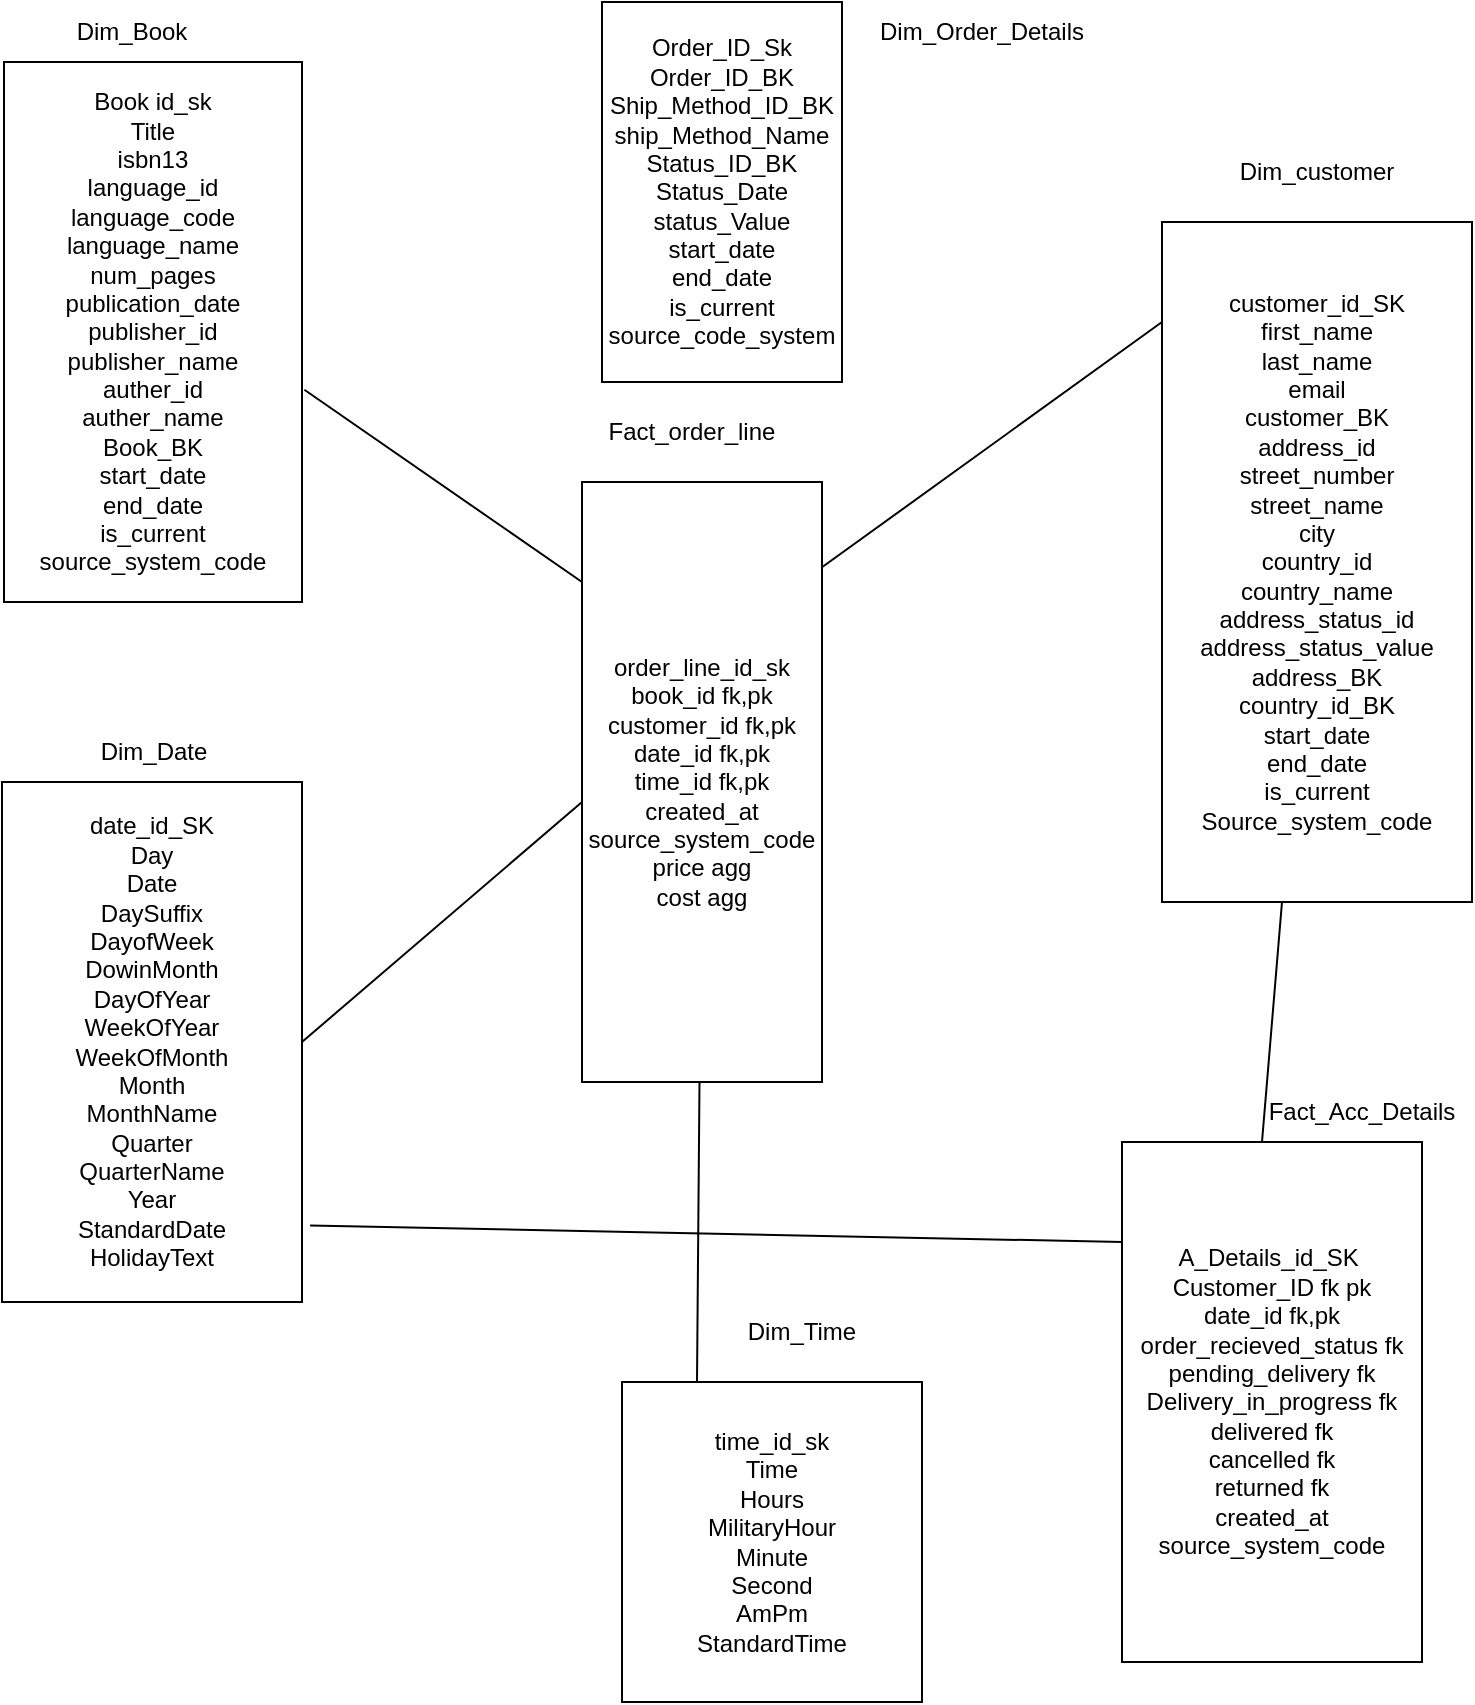 <mxfile version="22.1.16" type="device">
  <diagram id="Kibbm89MYtBQCunmfWjS" name="Page-1">
    <mxGraphModel dx="1050" dy="621" grid="1" gridSize="10" guides="1" tooltips="1" connect="1" arrows="1" fold="1" page="1" pageScale="1" pageWidth="850" pageHeight="1100" math="0" shadow="0">
      <root>
        <mxCell id="0" />
        <mxCell id="1" parent="0" />
        <mxCell id="Jj2zG8NYuNo65uTK0jMx-1" value="customer_id_SK&lt;br&gt;first_name&lt;br&gt;last_name&lt;br&gt;email&lt;br&gt;customer_BK&lt;br&gt;address_id&lt;br&gt;street_number&lt;br&gt;street_name&lt;br&gt;city&lt;br&gt;country_id&lt;br&gt;country_name&lt;br&gt;address_status_id&lt;br&gt;address_status_value&lt;br&gt;address_BK&lt;br&gt;country_id_BK&lt;br&gt;start_date&lt;br&gt;end_date&lt;br&gt;is_current&lt;br&gt;Source_system_code" style="rounded=0;whiteSpace=wrap;html=1;" parent="1" vertex="1">
          <mxGeometry x="630" y="120" width="155" height="340" as="geometry" />
        </mxCell>
        <mxCell id="Jj2zG8NYuNo65uTK0jMx-4" value="Book id_sk&lt;br&gt;Title&lt;br&gt;isbn13&lt;br&gt;language_id&lt;br&gt;language_code&lt;br&gt;language_name&lt;br&gt;num_pages&lt;br&gt;publication_date&lt;br&gt;publisher_id&lt;br&gt;publisher_name&lt;br&gt;auther_id&lt;br&gt;auther_name&lt;br&gt;Book_BK&lt;br&gt;start_date&lt;br&gt;end_date&lt;br&gt;is_current&lt;br&gt;source_system_code" style="rounded=0;whiteSpace=wrap;html=1;" parent="1" vertex="1">
          <mxGeometry x="51" y="40" width="149" height="270" as="geometry" />
        </mxCell>
        <mxCell id="s7SS1rhbXbtd8Jg8UhQB-1" value="Dim_customer" style="text;html=1;strokeColor=none;fillColor=none;align=center;verticalAlign=middle;whiteSpace=wrap;rounded=0;" parent="1" vertex="1">
          <mxGeometry x="670" y="80" width="75" height="30" as="geometry" />
        </mxCell>
        <mxCell id="s7SS1rhbXbtd8Jg8UhQB-2" value="Dim_Book" style="text;html=1;strokeColor=none;fillColor=none;align=center;verticalAlign=middle;whiteSpace=wrap;rounded=0;" parent="1" vertex="1">
          <mxGeometry x="85" y="10" width="60" height="30" as="geometry" />
        </mxCell>
        <mxCell id="s7SS1rhbXbtd8Jg8UhQB-4" value="order_line_id_sk&lt;br&gt;book_id fk,pk&lt;br&gt;customer_id fk,pk&lt;br&gt;date_id fk,pk&lt;br&gt;time_id fk,pk&lt;br&gt;created_at&lt;br&gt;source_system_code&lt;br&gt;price agg&lt;br&gt;cost agg" style="rounded=0;whiteSpace=wrap;html=1;" parent="1" vertex="1">
          <mxGeometry x="340" y="250" width="120" height="300" as="geometry" />
        </mxCell>
        <mxCell id="s7SS1rhbXbtd8Jg8UhQB-5" value="date_id_SK&lt;br&gt;Day&lt;br&gt;Date&lt;br&gt;DaySuffix&lt;br&gt;DayofWeek&lt;br&gt;DowinMonth&lt;br&gt;DayOfYear&lt;br&gt;WeekOfYear&lt;br&gt;WeekOfMonth&lt;br&gt;Month&lt;br&gt;MonthName&lt;br&gt;Quarter&lt;br&gt;QuarterName&lt;br&gt;Year&lt;br&gt;StandardDate&lt;br&gt;HolidayText&lt;br&gt;" style="rounded=0;whiteSpace=wrap;html=1;" parent="1" vertex="1">
          <mxGeometry x="50" y="400" width="150" height="260" as="geometry" />
        </mxCell>
        <mxCell id="s7SS1rhbXbtd8Jg8UhQB-6" value="Fact_order_line" style="text;html=1;strokeColor=none;fillColor=none;align=center;verticalAlign=middle;whiteSpace=wrap;rounded=0;" parent="1" vertex="1">
          <mxGeometry x="350" y="210" width="90" height="30" as="geometry" />
        </mxCell>
        <mxCell id="s7SS1rhbXbtd8Jg8UhQB-7" value="Dim_Date" style="text;html=1;strokeColor=none;fillColor=none;align=center;verticalAlign=middle;whiteSpace=wrap;rounded=0;" parent="1" vertex="1">
          <mxGeometry x="96" y="370" width="60" height="30" as="geometry" />
        </mxCell>
        <mxCell id="s7SS1rhbXbtd8Jg8UhQB-8" value="time_id_sk&lt;br&gt;Time&lt;br&gt;Hours&lt;br&gt;MilitaryHour&lt;br&gt;Minute&lt;br&gt;Second&lt;br&gt;AmPm&lt;br&gt;StandardTime" style="rounded=0;whiteSpace=wrap;html=1;" parent="1" vertex="1">
          <mxGeometry x="360" y="700" width="150" height="160" as="geometry" />
        </mxCell>
        <mxCell id="s7SS1rhbXbtd8Jg8UhQB-9" value="Dim_Time" style="text;html=1;strokeColor=none;fillColor=none;align=center;verticalAlign=middle;whiteSpace=wrap;rounded=0;" parent="1" vertex="1">
          <mxGeometry x="420" y="660" width="60" height="30" as="geometry" />
        </mxCell>
        <mxCell id="s7SS1rhbXbtd8Jg8UhQB-13" value="" style="endArrow=none;html=1;rounded=0;exitX=0.997;exitY=0.143;exitDx=0;exitDy=0;exitPerimeter=0;" parent="1" source="s7SS1rhbXbtd8Jg8UhQB-4" edge="1">
          <mxGeometry width="50" height="50" relative="1" as="geometry">
            <mxPoint x="580" y="220" as="sourcePoint" />
            <mxPoint x="630" y="170" as="targetPoint" />
          </mxGeometry>
        </mxCell>
        <mxCell id="s7SS1rhbXbtd8Jg8UhQB-14" value="" style="endArrow=none;html=1;rounded=0;exitX=1.008;exitY=0.607;exitDx=0;exitDy=0;exitPerimeter=0;" parent="1" source="Jj2zG8NYuNo65uTK0jMx-4" edge="1">
          <mxGeometry width="50" height="50" relative="1" as="geometry">
            <mxPoint x="290" y="350" as="sourcePoint" />
            <mxPoint x="340" y="300" as="targetPoint" />
          </mxGeometry>
        </mxCell>
        <mxCell id="s7SS1rhbXbtd8Jg8UhQB-15" value="" style="endArrow=none;html=1;rounded=0;exitX=1;exitY=0.5;exitDx=0;exitDy=0;" parent="1" source="s7SS1rhbXbtd8Jg8UhQB-5" edge="1">
          <mxGeometry width="50" height="50" relative="1" as="geometry">
            <mxPoint x="290" y="460" as="sourcePoint" />
            <mxPoint x="340" y="410" as="targetPoint" />
          </mxGeometry>
        </mxCell>
        <mxCell id="s7SS1rhbXbtd8Jg8UhQB-16" value="" style="endArrow=none;html=1;rounded=0;exitX=0.25;exitY=0;exitDx=0;exitDy=0;" parent="1" source="s7SS1rhbXbtd8Jg8UhQB-8" target="s7SS1rhbXbtd8Jg8UhQB-4" edge="1">
          <mxGeometry width="50" height="50" relative="1" as="geometry">
            <mxPoint x="380" y="630" as="sourcePoint" />
            <mxPoint x="390" y="550" as="targetPoint" />
          </mxGeometry>
        </mxCell>
        <mxCell id="s7SS1rhbXbtd8Jg8UhQB-18" value="A_Details_id_SK&amp;nbsp;&lt;br&gt;Customer_ID fk pk&lt;br&gt;date_id fk,pk&lt;br&gt;order_recieved_status fk&lt;br&gt;pending_delivery fk&lt;br&gt;Delivery_in_progress fk&lt;br&gt;delivered fk&lt;br&gt;cancelled fk&lt;br&gt;returned fk&lt;br&gt;created_at&lt;br&gt;source_system_code&lt;br&gt;" style="rounded=0;whiteSpace=wrap;html=1;" parent="1" vertex="1">
          <mxGeometry x="610" y="580" width="150" height="260" as="geometry" />
        </mxCell>
        <mxCell id="6SoK9CZdmRA-tmCjRKX8-1" value="Fact_Acc_Details" style="text;html=1;strokeColor=none;fillColor=none;align=center;verticalAlign=middle;whiteSpace=wrap;rounded=0;" parent="1" vertex="1">
          <mxGeometry x="680" y="550" width="100" height="30" as="geometry" />
        </mxCell>
        <mxCell id="6SoK9CZdmRA-tmCjRKX8-2" value="" style="endArrow=none;html=1;rounded=0;exitX=0;exitY=1;exitDx=0;exitDy=0;" parent="1" source="6SoK9CZdmRA-tmCjRKX8-1" edge="1">
          <mxGeometry width="50" height="50" relative="1" as="geometry">
            <mxPoint x="640" y="510" as="sourcePoint" />
            <mxPoint x="690" y="460" as="targetPoint" />
          </mxGeometry>
        </mxCell>
        <mxCell id="6SoK9CZdmRA-tmCjRKX8-3" value="" style="endArrow=none;html=1;rounded=0;exitX=1.027;exitY=0.853;exitDx=0;exitDy=0;exitPerimeter=0;" parent="1" source="s7SS1rhbXbtd8Jg8UhQB-5" edge="1">
          <mxGeometry width="50" height="50" relative="1" as="geometry">
            <mxPoint x="610" y="680" as="sourcePoint" />
            <mxPoint x="610" y="630" as="targetPoint" />
          </mxGeometry>
        </mxCell>
        <mxCell id="eo6d8STVlO16CbzyeT4P-1" value="Order_ID_Sk&lt;br&gt;Order_ID_BK&lt;br&gt;Ship_Method_ID_BK&lt;br&gt;ship_Method_Name&lt;br&gt;Status_ID_BK&lt;br&gt;Status_Date&lt;br&gt;status_Value&lt;br&gt;start_date&lt;br&gt;end_date&lt;br&gt;is_current&lt;br&gt;source_code_system" style="rounded=0;whiteSpace=wrap;html=1;" vertex="1" parent="1">
          <mxGeometry x="350" y="10" width="120" height="190" as="geometry" />
        </mxCell>
        <mxCell id="eo6d8STVlO16CbzyeT4P-2" value="Dim_Order_Details" style="text;html=1;strokeColor=none;fillColor=none;align=center;verticalAlign=middle;whiteSpace=wrap;rounded=0;" vertex="1" parent="1">
          <mxGeometry x="480" y="10" width="120" height="30" as="geometry" />
        </mxCell>
      </root>
    </mxGraphModel>
  </diagram>
</mxfile>
